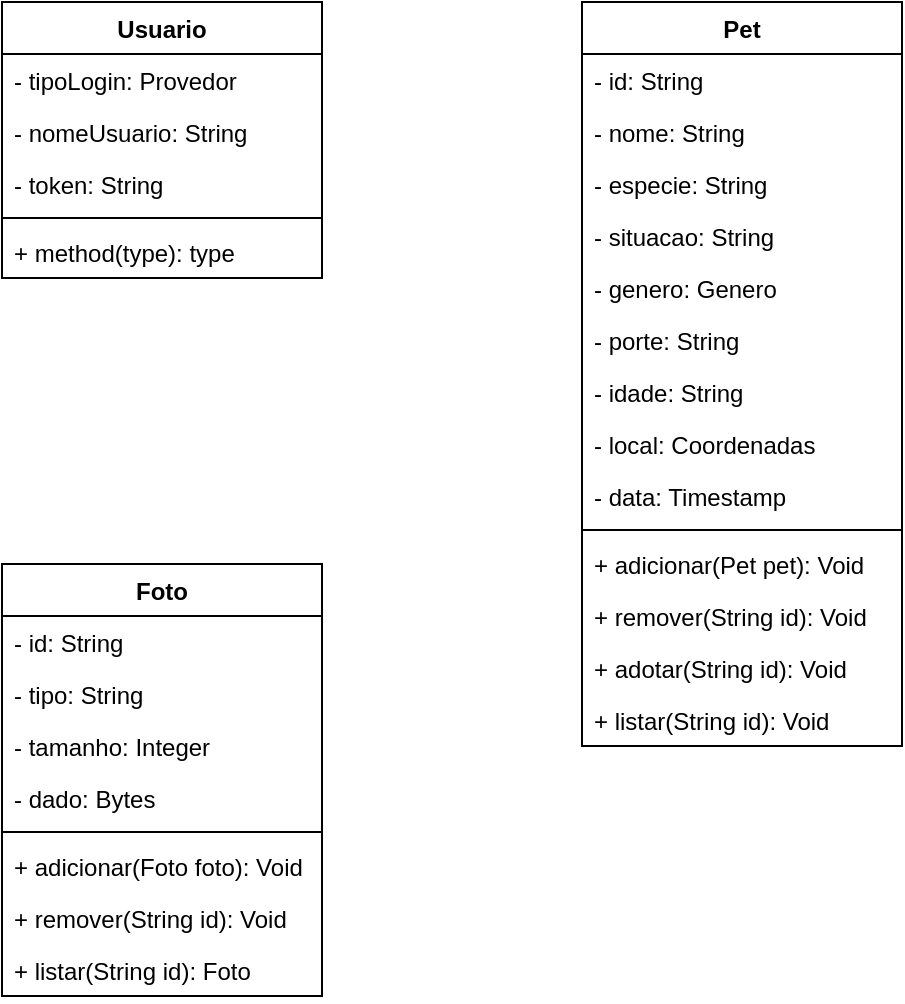 <mxfile version="10.6.7" type="github"><diagram id="A0KkrBNGB3cnrAGAyUi9" name="Página-1"><mxGraphModel dx="918" dy="518" grid="1" gridSize="10" guides="1" tooltips="1" connect="1" arrows="1" fold="1" page="1" pageScale="1" pageWidth="827" pageHeight="1169" math="0" shadow="0"><root><mxCell id="0"/><mxCell id="1" parent="0"/><mxCell id="IjBe40D-RVJvN3T-GJ97-5" value="Usuario" style="swimlane;fontStyle=1;align=center;verticalAlign=top;childLayout=stackLayout;horizontal=1;startSize=26;horizontalStack=0;resizeParent=1;resizeParentMax=0;resizeLast=0;collapsible=1;marginBottom=0;" vertex="1" parent="1"><mxGeometry x="160" y="130" width="160" height="138" as="geometry"/></mxCell><mxCell id="IjBe40D-RVJvN3T-GJ97-6" value="- tipoLogin: Provedor&#10;" style="text;strokeColor=none;fillColor=none;align=left;verticalAlign=top;spacingLeft=4;spacingRight=4;overflow=hidden;rotatable=0;points=[[0,0.5],[1,0.5]];portConstraint=eastwest;" vertex="1" parent="IjBe40D-RVJvN3T-GJ97-5"><mxGeometry y="26" width="160" height="26" as="geometry"/></mxCell><mxCell id="IjBe40D-RVJvN3T-GJ97-19" value="- nomeUsuario: String&#10;" style="text;strokeColor=none;fillColor=none;align=left;verticalAlign=top;spacingLeft=4;spacingRight=4;overflow=hidden;rotatable=0;points=[[0,0.5],[1,0.5]];portConstraint=eastwest;" vertex="1" parent="IjBe40D-RVJvN3T-GJ97-5"><mxGeometry y="52" width="160" height="26" as="geometry"/></mxCell><mxCell id="IjBe40D-RVJvN3T-GJ97-20" value="- token: String&#10;" style="text;strokeColor=none;fillColor=none;align=left;verticalAlign=top;spacingLeft=4;spacingRight=4;overflow=hidden;rotatable=0;points=[[0,0.5],[1,0.5]];portConstraint=eastwest;" vertex="1" parent="IjBe40D-RVJvN3T-GJ97-5"><mxGeometry y="78" width="160" height="26" as="geometry"/></mxCell><mxCell id="IjBe40D-RVJvN3T-GJ97-7" value="" style="line;strokeWidth=1;fillColor=none;align=left;verticalAlign=middle;spacingTop=-1;spacingLeft=3;spacingRight=3;rotatable=0;labelPosition=right;points=[];portConstraint=eastwest;" vertex="1" parent="IjBe40D-RVJvN3T-GJ97-5"><mxGeometry y="104" width="160" height="8" as="geometry"/></mxCell><mxCell id="IjBe40D-RVJvN3T-GJ97-8" value="+ method(type): type" style="text;strokeColor=none;fillColor=none;align=left;verticalAlign=top;spacingLeft=4;spacingRight=4;overflow=hidden;rotatable=0;points=[[0,0.5],[1,0.5]];portConstraint=eastwest;" vertex="1" parent="IjBe40D-RVJvN3T-GJ97-5"><mxGeometry y="112" width="160" height="26" as="geometry"/></mxCell><mxCell id="IjBe40D-RVJvN3T-GJ97-23" value="Pet" style="swimlane;fontStyle=1;align=center;verticalAlign=top;childLayout=stackLayout;horizontal=1;startSize=26;horizontalStack=0;resizeParent=1;resizeParentMax=0;resizeLast=0;collapsible=1;marginBottom=0;" vertex="1" parent="1"><mxGeometry x="450" y="130" width="160" height="372" as="geometry"/></mxCell><mxCell id="IjBe40D-RVJvN3T-GJ97-24" value="- id: String" style="text;strokeColor=none;fillColor=none;align=left;verticalAlign=top;spacingLeft=4;spacingRight=4;overflow=hidden;rotatable=0;points=[[0,0.5],[1,0.5]];portConstraint=eastwest;" vertex="1" parent="IjBe40D-RVJvN3T-GJ97-23"><mxGeometry y="26" width="160" height="26" as="geometry"/></mxCell><mxCell id="IjBe40D-RVJvN3T-GJ97-27" value="- nome: String" style="text;strokeColor=none;fillColor=none;align=left;verticalAlign=top;spacingLeft=4;spacingRight=4;overflow=hidden;rotatable=0;points=[[0,0.5],[1,0.5]];portConstraint=eastwest;" vertex="1" parent="IjBe40D-RVJvN3T-GJ97-23"><mxGeometry y="52" width="160" height="26" as="geometry"/></mxCell><mxCell id="IjBe40D-RVJvN3T-GJ97-28" value="- especie: String" style="text;strokeColor=none;fillColor=none;align=left;verticalAlign=top;spacingLeft=4;spacingRight=4;overflow=hidden;rotatable=0;points=[[0,0.5],[1,0.5]];portConstraint=eastwest;" vertex="1" parent="IjBe40D-RVJvN3T-GJ97-23"><mxGeometry y="78" width="160" height="26" as="geometry"/></mxCell><mxCell id="IjBe40D-RVJvN3T-GJ97-29" value="- situacao: String" style="text;strokeColor=none;fillColor=none;align=left;verticalAlign=top;spacingLeft=4;spacingRight=4;overflow=hidden;rotatable=0;points=[[0,0.5],[1,0.5]];portConstraint=eastwest;" vertex="1" parent="IjBe40D-RVJvN3T-GJ97-23"><mxGeometry y="104" width="160" height="26" as="geometry"/></mxCell><mxCell id="IjBe40D-RVJvN3T-GJ97-30" value="- genero: Genero" style="text;strokeColor=none;fillColor=none;align=left;verticalAlign=top;spacingLeft=4;spacingRight=4;overflow=hidden;rotatable=0;points=[[0,0.5],[1,0.5]];portConstraint=eastwest;" vertex="1" parent="IjBe40D-RVJvN3T-GJ97-23"><mxGeometry y="130" width="160" height="26" as="geometry"/></mxCell><mxCell id="IjBe40D-RVJvN3T-GJ97-31" value="- porte: String" style="text;strokeColor=none;fillColor=none;align=left;verticalAlign=top;spacingLeft=4;spacingRight=4;overflow=hidden;rotatable=0;points=[[0,0.5],[1,0.5]];portConstraint=eastwest;" vertex="1" parent="IjBe40D-RVJvN3T-GJ97-23"><mxGeometry y="156" width="160" height="26" as="geometry"/></mxCell><mxCell id="IjBe40D-RVJvN3T-GJ97-32" value="- idade: String" style="text;strokeColor=none;fillColor=none;align=left;verticalAlign=top;spacingLeft=4;spacingRight=4;overflow=hidden;rotatable=0;points=[[0,0.5],[1,0.5]];portConstraint=eastwest;" vertex="1" parent="IjBe40D-RVJvN3T-GJ97-23"><mxGeometry y="182" width="160" height="26" as="geometry"/></mxCell><mxCell id="IjBe40D-RVJvN3T-GJ97-33" value="- local: Coordenadas" style="text;strokeColor=none;fillColor=none;align=left;verticalAlign=top;spacingLeft=4;spacingRight=4;overflow=hidden;rotatable=0;points=[[0,0.5],[1,0.5]];portConstraint=eastwest;" vertex="1" parent="IjBe40D-RVJvN3T-GJ97-23"><mxGeometry y="208" width="160" height="26" as="geometry"/></mxCell><mxCell id="IjBe40D-RVJvN3T-GJ97-35" value="- data: Timestamp" style="text;strokeColor=none;fillColor=none;align=left;verticalAlign=top;spacingLeft=4;spacingRight=4;overflow=hidden;rotatable=0;points=[[0,0.5],[1,0.5]];portConstraint=eastwest;" vertex="1" parent="IjBe40D-RVJvN3T-GJ97-23"><mxGeometry y="234" width="160" height="26" as="geometry"/></mxCell><mxCell id="IjBe40D-RVJvN3T-GJ97-25" value="" style="line;strokeWidth=1;fillColor=none;align=left;verticalAlign=middle;spacingTop=-1;spacingLeft=3;spacingRight=3;rotatable=0;labelPosition=right;points=[];portConstraint=eastwest;" vertex="1" parent="IjBe40D-RVJvN3T-GJ97-23"><mxGeometry y="260" width="160" height="8" as="geometry"/></mxCell><mxCell id="IjBe40D-RVJvN3T-GJ97-26" value="+ adicionar(Pet pet): Void" style="text;strokeColor=none;fillColor=none;align=left;verticalAlign=top;spacingLeft=4;spacingRight=4;overflow=hidden;rotatable=0;points=[[0,0.5],[1,0.5]];portConstraint=eastwest;" vertex="1" parent="IjBe40D-RVJvN3T-GJ97-23"><mxGeometry y="268" width="160" height="26" as="geometry"/></mxCell><mxCell id="IjBe40D-RVJvN3T-GJ97-45" value="+ remover(String id): Void" style="text;strokeColor=none;fillColor=none;align=left;verticalAlign=top;spacingLeft=4;spacingRight=4;overflow=hidden;rotatable=0;points=[[0,0.5],[1,0.5]];portConstraint=eastwest;" vertex="1" parent="IjBe40D-RVJvN3T-GJ97-23"><mxGeometry y="294" width="160" height="26" as="geometry"/></mxCell><mxCell id="IjBe40D-RVJvN3T-GJ97-46" value="+ adotar(String id): Void" style="text;strokeColor=none;fillColor=none;align=left;verticalAlign=top;spacingLeft=4;spacingRight=4;overflow=hidden;rotatable=0;points=[[0,0.5],[1,0.5]];portConstraint=eastwest;" vertex="1" parent="IjBe40D-RVJvN3T-GJ97-23"><mxGeometry y="320" width="160" height="26" as="geometry"/></mxCell><mxCell id="IjBe40D-RVJvN3T-GJ97-47" value="+ listar(String id): Void" style="text;strokeColor=none;fillColor=none;align=left;verticalAlign=top;spacingLeft=4;spacingRight=4;overflow=hidden;rotatable=0;points=[[0,0.5],[1,0.5]];portConstraint=eastwest;" vertex="1" parent="IjBe40D-RVJvN3T-GJ97-23"><mxGeometry y="346" width="160" height="26" as="geometry"/></mxCell><mxCell id="IjBe40D-RVJvN3T-GJ97-36" value="Foto" style="swimlane;fontStyle=1;align=center;verticalAlign=top;childLayout=stackLayout;horizontal=1;startSize=26;horizontalStack=0;resizeParent=1;resizeParentMax=0;resizeLast=0;collapsible=1;marginBottom=0;" vertex="1" parent="1"><mxGeometry x="160" y="411" width="160" height="216" as="geometry"/></mxCell><mxCell id="IjBe40D-RVJvN3T-GJ97-37" value="- id: String" style="text;strokeColor=none;fillColor=none;align=left;verticalAlign=top;spacingLeft=4;spacingRight=4;overflow=hidden;rotatable=0;points=[[0,0.5],[1,0.5]];portConstraint=eastwest;" vertex="1" parent="IjBe40D-RVJvN3T-GJ97-36"><mxGeometry y="26" width="160" height="26" as="geometry"/></mxCell><mxCell id="IjBe40D-RVJvN3T-GJ97-40" value="- tipo: String" style="text;strokeColor=none;fillColor=none;align=left;verticalAlign=top;spacingLeft=4;spacingRight=4;overflow=hidden;rotatable=0;points=[[0,0.5],[1,0.5]];portConstraint=eastwest;" vertex="1" parent="IjBe40D-RVJvN3T-GJ97-36"><mxGeometry y="52" width="160" height="26" as="geometry"/></mxCell><mxCell id="IjBe40D-RVJvN3T-GJ97-44" value="- tamanho: Integer" style="text;strokeColor=none;fillColor=none;align=left;verticalAlign=top;spacingLeft=4;spacingRight=4;overflow=hidden;rotatable=0;points=[[0,0.5],[1,0.5]];portConstraint=eastwest;" vertex="1" parent="IjBe40D-RVJvN3T-GJ97-36"><mxGeometry y="78" width="160" height="26" as="geometry"/></mxCell><mxCell id="IjBe40D-RVJvN3T-GJ97-41" value="- dado: Bytes" style="text;strokeColor=none;fillColor=none;align=left;verticalAlign=top;spacingLeft=4;spacingRight=4;overflow=hidden;rotatable=0;points=[[0,0.5],[1,0.5]];portConstraint=eastwest;" vertex="1" parent="IjBe40D-RVJvN3T-GJ97-36"><mxGeometry y="104" width="160" height="26" as="geometry"/></mxCell><mxCell id="IjBe40D-RVJvN3T-GJ97-38" value="" style="line;strokeWidth=1;fillColor=none;align=left;verticalAlign=middle;spacingTop=-1;spacingLeft=3;spacingRight=3;rotatable=0;labelPosition=right;points=[];portConstraint=eastwest;" vertex="1" parent="IjBe40D-RVJvN3T-GJ97-36"><mxGeometry y="130" width="160" height="8" as="geometry"/></mxCell><mxCell id="IjBe40D-RVJvN3T-GJ97-39" value="+ adicionar(Foto foto): Void" style="text;strokeColor=none;fillColor=none;align=left;verticalAlign=top;spacingLeft=4;spacingRight=4;overflow=hidden;rotatable=0;points=[[0,0.5],[1,0.5]];portConstraint=eastwest;" vertex="1" parent="IjBe40D-RVJvN3T-GJ97-36"><mxGeometry y="138" width="160" height="26" as="geometry"/></mxCell><mxCell id="IjBe40D-RVJvN3T-GJ97-42" value="+ remover(String id): Void" style="text;strokeColor=none;fillColor=none;align=left;verticalAlign=top;spacingLeft=4;spacingRight=4;overflow=hidden;rotatable=0;points=[[0,0.5],[1,0.5]];portConstraint=eastwest;" vertex="1" parent="IjBe40D-RVJvN3T-GJ97-36"><mxGeometry y="164" width="160" height="26" as="geometry"/></mxCell><mxCell id="IjBe40D-RVJvN3T-GJ97-43" value="+ listar(String id): Foto" style="text;strokeColor=none;fillColor=none;align=left;verticalAlign=top;spacingLeft=4;spacingRight=4;overflow=hidden;rotatable=0;points=[[0,0.5],[1,0.5]];portConstraint=eastwest;" vertex="1" parent="IjBe40D-RVJvN3T-GJ97-36"><mxGeometry y="190" width="160" height="26" as="geometry"/></mxCell></root></mxGraphModel></diagram></mxfile>